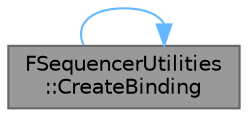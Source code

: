 digraph "FSequencerUtilities::CreateBinding"
{
 // INTERACTIVE_SVG=YES
 // LATEX_PDF_SIZE
  bgcolor="transparent";
  edge [fontname=Helvetica,fontsize=10,labelfontname=Helvetica,labelfontsize=10];
  node [fontname=Helvetica,fontsize=10,shape=box,height=0.2,width=0.4];
  rankdir="LR";
  Node1 [id="Node000001",label="FSequencerUtilities\l::CreateBinding",height=0.2,width=0.4,color="gray40", fillcolor="grey60", style="filled", fontcolor="black",tooltip="Utility functions for managing bindings."];
  Node1 -> Node1 [id="edge1_Node000001_Node000001",color="steelblue1",style="solid",tooltip=" "];
}
